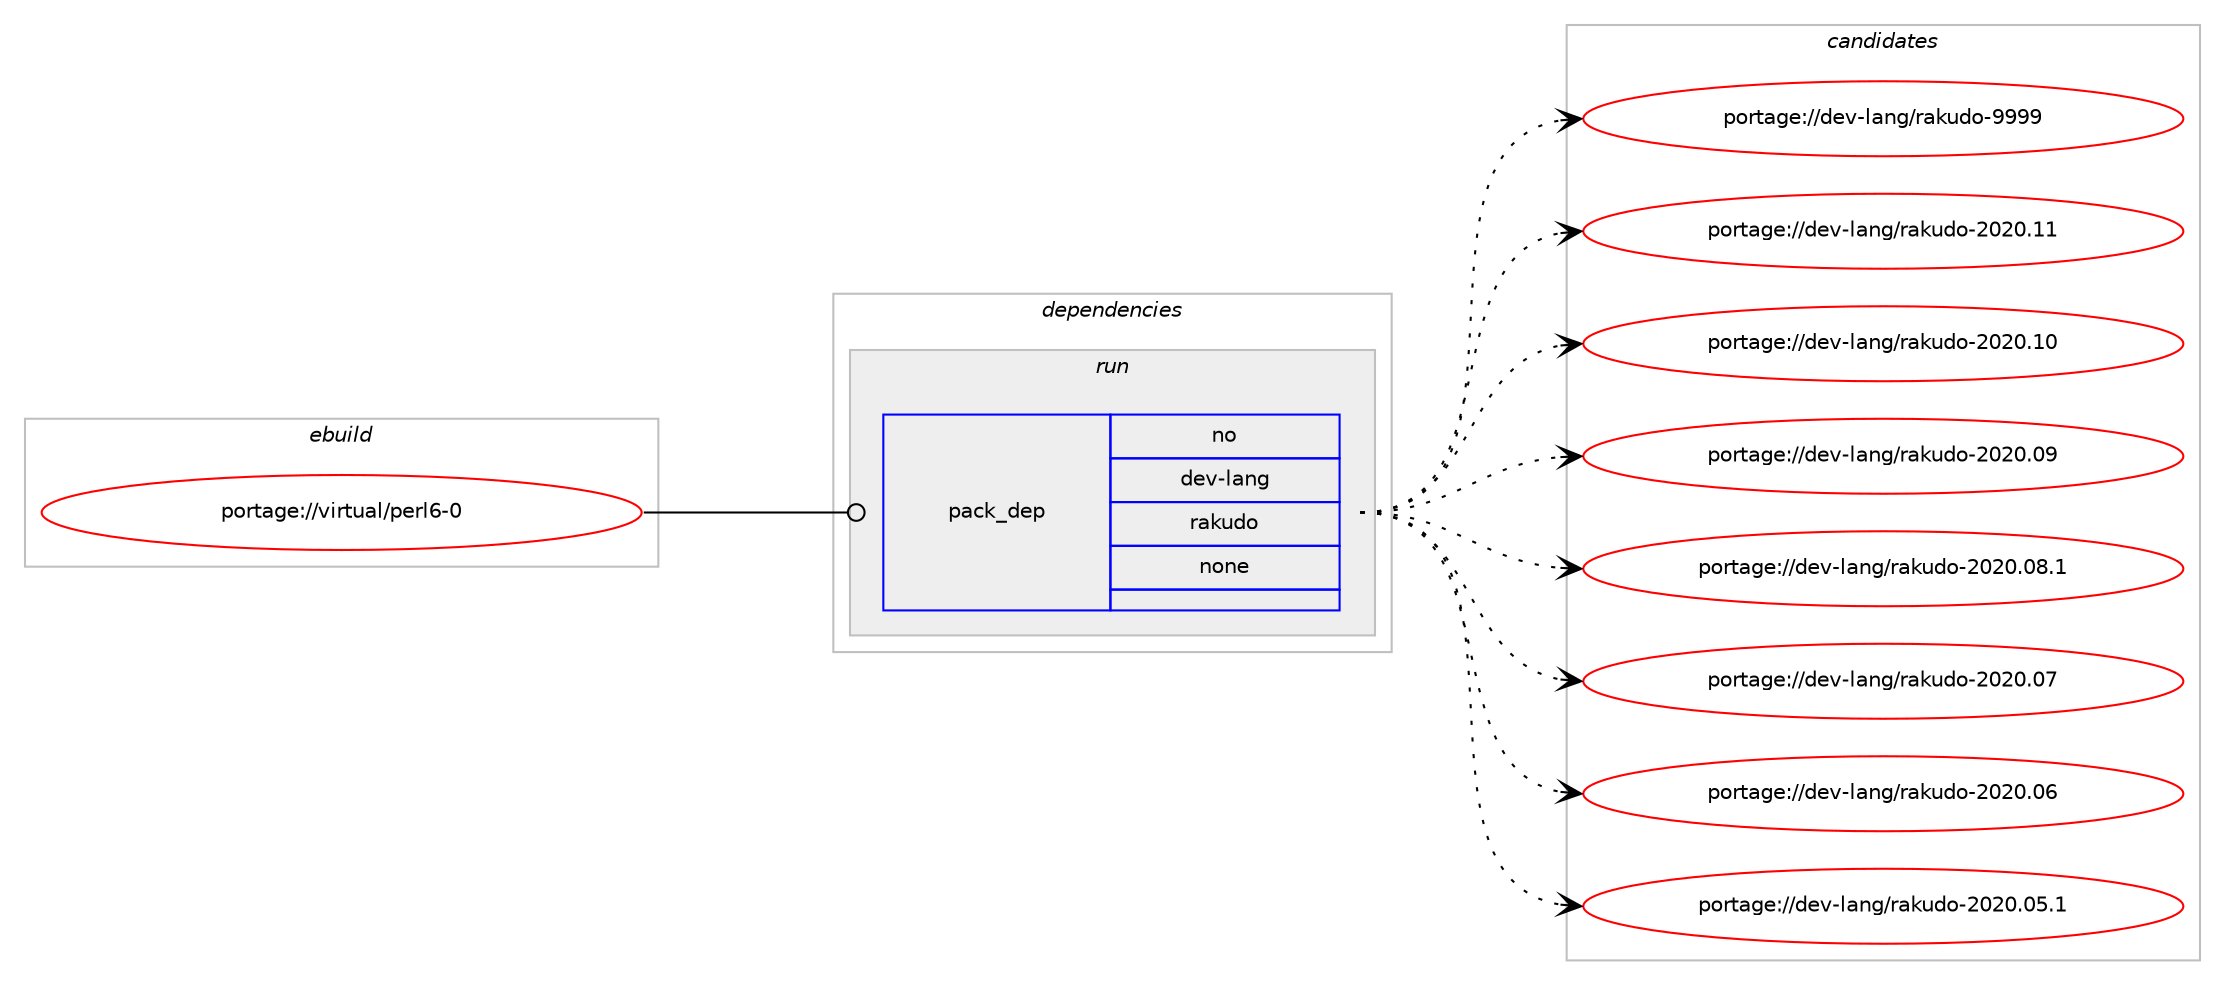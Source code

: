 digraph prolog {

# *************
# Graph options
# *************

newrank=true;
concentrate=true;
compound=true;
graph [rankdir=LR,fontname=Helvetica,fontsize=10,ranksep=1.5];#, ranksep=2.5, nodesep=0.2];
edge  [arrowhead=vee];
node  [fontname=Helvetica,fontsize=10];

# **********
# The ebuild
# **********

subgraph cluster_leftcol {
color=gray;
rank=same;
label=<<i>ebuild</i>>;
id [label="portage://virtual/perl6-0", color=red, width=4, href="../virtual/perl6-0.svg"];
}

# ****************
# The dependencies
# ****************

subgraph cluster_midcol {
color=gray;
label=<<i>dependencies</i>>;
subgraph cluster_compile {
fillcolor="#eeeeee";
style=filled;
label=<<i>compile</i>>;
}
subgraph cluster_compileandrun {
fillcolor="#eeeeee";
style=filled;
label=<<i>compile and run</i>>;
}
subgraph cluster_run {
fillcolor="#eeeeee";
style=filled;
label=<<i>run</i>>;
subgraph pack1276 {
dependency1434 [label=<<TABLE BORDER="0" CELLBORDER="1" CELLSPACING="0" CELLPADDING="4" WIDTH="220"><TR><TD ROWSPAN="6" CELLPADDING="30">pack_dep</TD></TR><TR><TD WIDTH="110">no</TD></TR><TR><TD>dev-lang</TD></TR><TR><TD>rakudo</TD></TR><TR><TD>none</TD></TR><TR><TD></TD></TR></TABLE>>, shape=none, color=blue];
}
id:e -> dependency1434:w [weight=20,style="solid",arrowhead="odot"];
}
}

# **************
# The candidates
# **************

subgraph cluster_choices {
rank=same;
color=gray;
label=<<i>candidates</i>>;

subgraph choice1276 {
color=black;
nodesep=1;
choice100101118451089711010347114971071171001114557575757 [label="portage://dev-lang/rakudo-9999", color=red, width=4,href="../dev-lang/rakudo-9999.svg"];
choice100101118451089711010347114971071171001114550485048464949 [label="portage://dev-lang/rakudo-2020.11", color=red, width=4,href="../dev-lang/rakudo-2020.11.svg"];
choice100101118451089711010347114971071171001114550485048464948 [label="portage://dev-lang/rakudo-2020.10", color=red, width=4,href="../dev-lang/rakudo-2020.10.svg"];
choice100101118451089711010347114971071171001114550485048464857 [label="portage://dev-lang/rakudo-2020.09", color=red, width=4,href="../dev-lang/rakudo-2020.09.svg"];
choice1001011184510897110103471149710711710011145504850484648564649 [label="portage://dev-lang/rakudo-2020.08.1", color=red, width=4,href="../dev-lang/rakudo-2020.08.1.svg"];
choice100101118451089711010347114971071171001114550485048464855 [label="portage://dev-lang/rakudo-2020.07", color=red, width=4,href="../dev-lang/rakudo-2020.07.svg"];
choice100101118451089711010347114971071171001114550485048464854 [label="portage://dev-lang/rakudo-2020.06", color=red, width=4,href="../dev-lang/rakudo-2020.06.svg"];
choice1001011184510897110103471149710711710011145504850484648534649 [label="portage://dev-lang/rakudo-2020.05.1", color=red, width=4,href="../dev-lang/rakudo-2020.05.1.svg"];
dependency1434:e -> choice100101118451089711010347114971071171001114557575757:w [style=dotted,weight="100"];
dependency1434:e -> choice100101118451089711010347114971071171001114550485048464949:w [style=dotted,weight="100"];
dependency1434:e -> choice100101118451089711010347114971071171001114550485048464948:w [style=dotted,weight="100"];
dependency1434:e -> choice100101118451089711010347114971071171001114550485048464857:w [style=dotted,weight="100"];
dependency1434:e -> choice1001011184510897110103471149710711710011145504850484648564649:w [style=dotted,weight="100"];
dependency1434:e -> choice100101118451089711010347114971071171001114550485048464855:w [style=dotted,weight="100"];
dependency1434:e -> choice100101118451089711010347114971071171001114550485048464854:w [style=dotted,weight="100"];
dependency1434:e -> choice1001011184510897110103471149710711710011145504850484648534649:w [style=dotted,weight="100"];
}
}

}

